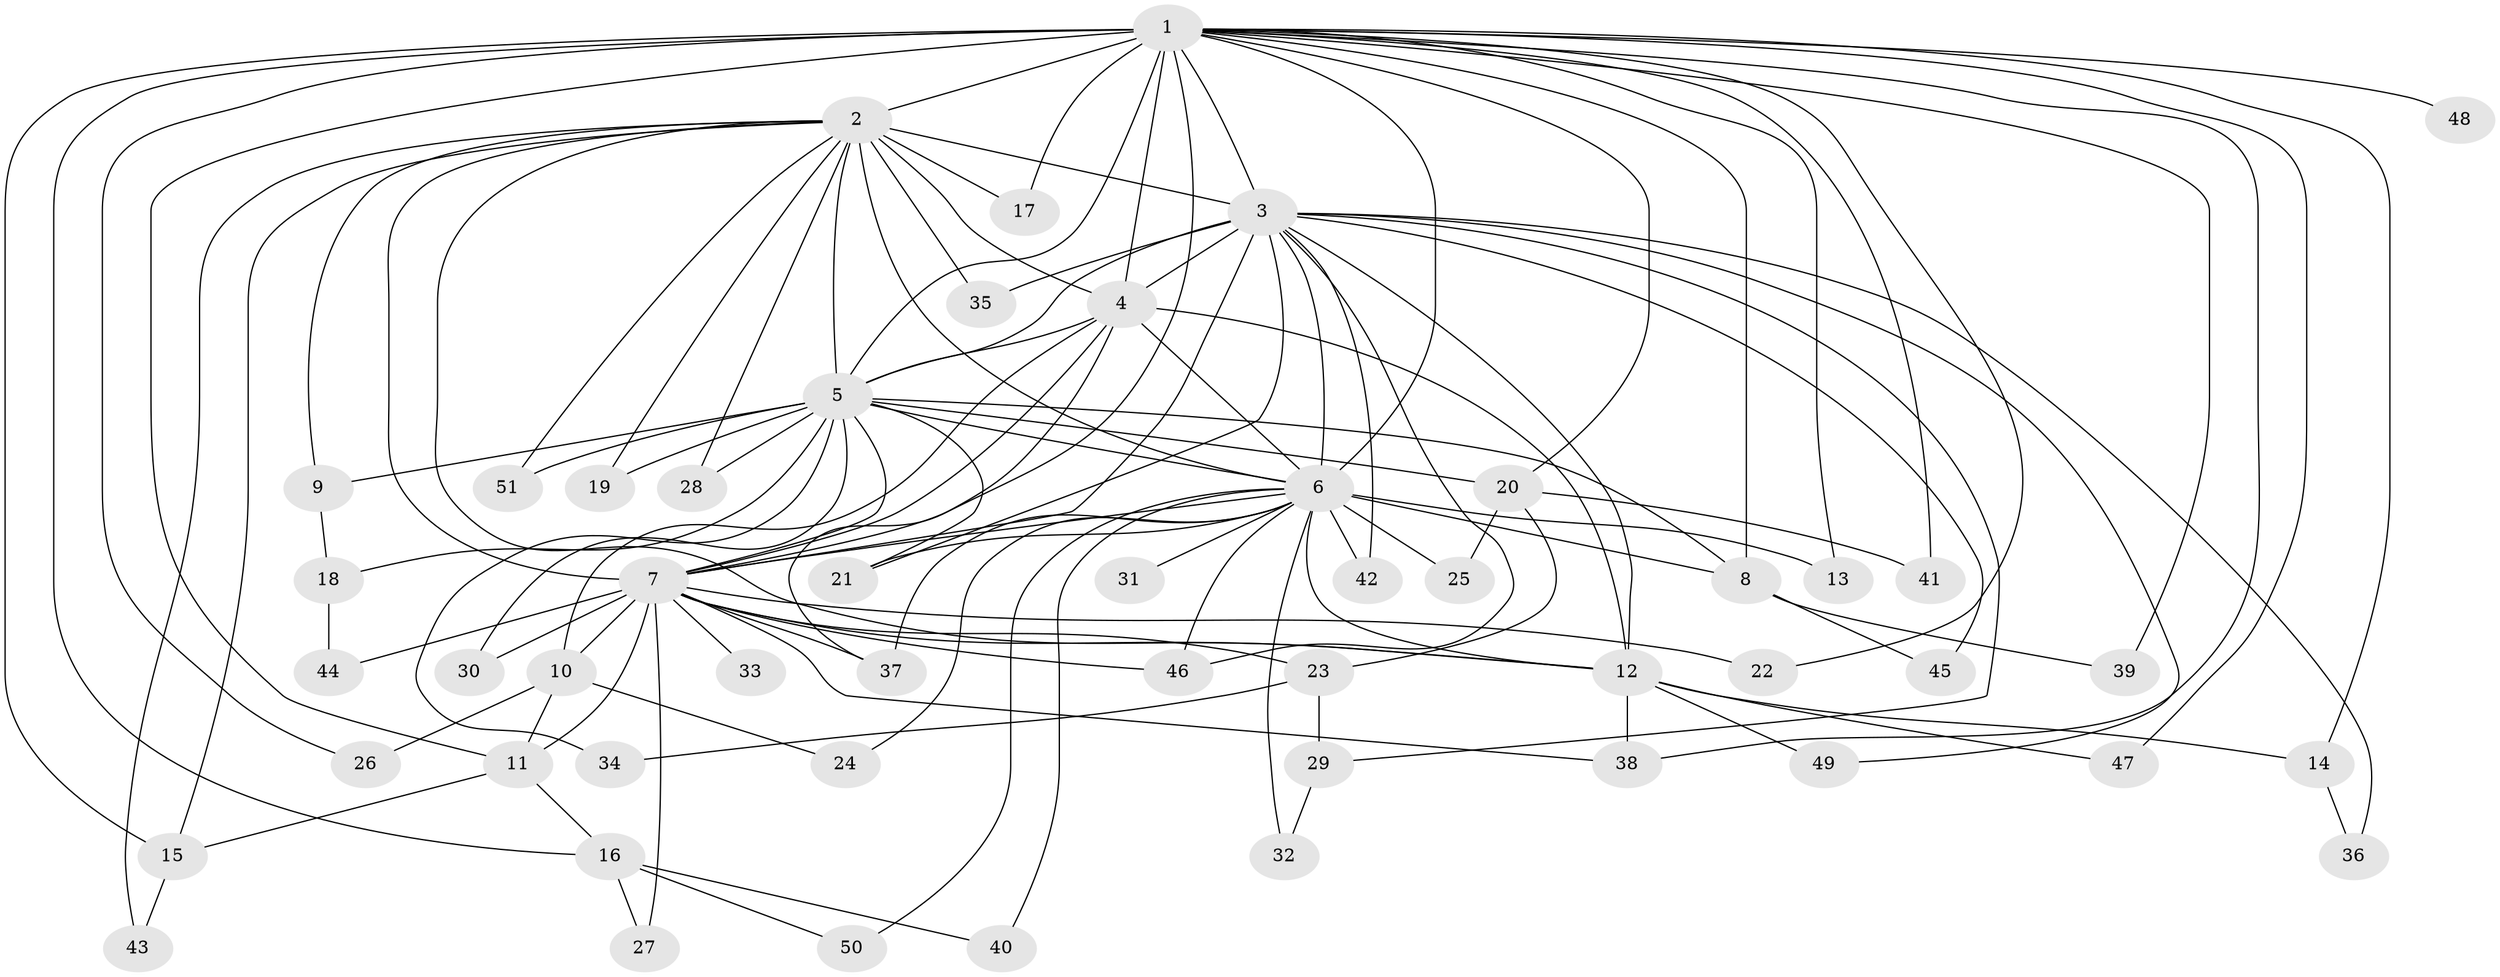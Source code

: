 // original degree distribution, {13: 0.012048192771084338, 23: 0.012048192771084338, 19: 0.03614457831325301, 15: 0.012048192771084338, 27: 0.012048192771084338, 25: 0.012048192771084338, 20: 0.012048192771084338, 14: 0.012048192771084338, 2: 0.5662650602409639, 3: 0.20481927710843373, 6: 0.024096385542168676, 5: 0.03614457831325301, 4: 0.04819277108433735}
// Generated by graph-tools (version 1.1) at 2025/49/03/04/25 22:49:52]
// undirected, 51 vertices, 116 edges
graph export_dot {
  node [color=gray90,style=filled];
  1;
  2;
  3;
  4;
  5;
  6;
  7;
  8;
  9;
  10;
  11;
  12;
  13;
  14;
  15;
  16;
  17;
  18;
  19;
  20;
  21;
  22;
  23;
  24;
  25;
  26;
  27;
  28;
  29;
  30;
  31;
  32;
  33;
  34;
  35;
  36;
  37;
  38;
  39;
  40;
  41;
  42;
  43;
  44;
  45;
  46;
  47;
  48;
  49;
  50;
  51;
  1 -- 2 [weight=7.0];
  1 -- 3 [weight=3.0];
  1 -- 4 [weight=2.0];
  1 -- 5 [weight=4.0];
  1 -- 6 [weight=4.0];
  1 -- 7 [weight=2.0];
  1 -- 8 [weight=1.0];
  1 -- 11 [weight=2.0];
  1 -- 13 [weight=1.0];
  1 -- 14 [weight=1.0];
  1 -- 15 [weight=2.0];
  1 -- 16 [weight=1.0];
  1 -- 17 [weight=1.0];
  1 -- 20 [weight=1.0];
  1 -- 22 [weight=1.0];
  1 -- 26 [weight=1.0];
  1 -- 38 [weight=1.0];
  1 -- 39 [weight=1.0];
  1 -- 41 [weight=1.0];
  1 -- 47 [weight=1.0];
  1 -- 48 [weight=2.0];
  2 -- 3 [weight=2.0];
  2 -- 4 [weight=2.0];
  2 -- 5 [weight=4.0];
  2 -- 6 [weight=3.0];
  2 -- 7 [weight=2.0];
  2 -- 9 [weight=1.0];
  2 -- 12 [weight=1.0];
  2 -- 15 [weight=1.0];
  2 -- 17 [weight=1.0];
  2 -- 19 [weight=1.0];
  2 -- 28 [weight=1.0];
  2 -- 35 [weight=1.0];
  2 -- 43 [weight=1.0];
  2 -- 51 [weight=1.0];
  3 -- 4 [weight=1.0];
  3 -- 5 [weight=3.0];
  3 -- 6 [weight=1.0];
  3 -- 7 [weight=1.0];
  3 -- 12 [weight=1.0];
  3 -- 21 [weight=1.0];
  3 -- 29 [weight=1.0];
  3 -- 35 [weight=1.0];
  3 -- 36 [weight=1.0];
  3 -- 42 [weight=1.0];
  3 -- 45 [weight=1.0];
  3 -- 46 [weight=1.0];
  3 -- 49 [weight=1.0];
  4 -- 5 [weight=3.0];
  4 -- 6 [weight=1.0];
  4 -- 7 [weight=2.0];
  4 -- 10 [weight=1.0];
  4 -- 12 [weight=7.0];
  4 -- 37 [weight=1.0];
  5 -- 6 [weight=2.0];
  5 -- 7 [weight=3.0];
  5 -- 8 [weight=2.0];
  5 -- 9 [weight=1.0];
  5 -- 18 [weight=1.0];
  5 -- 19 [weight=1.0];
  5 -- 20 [weight=1.0];
  5 -- 21 [weight=1.0];
  5 -- 28 [weight=1.0];
  5 -- 30 [weight=2.0];
  5 -- 34 [weight=1.0];
  5 -- 51 [weight=1.0];
  6 -- 7 [weight=1.0];
  6 -- 8 [weight=1.0];
  6 -- 12 [weight=2.0];
  6 -- 13 [weight=1.0];
  6 -- 21 [weight=1.0];
  6 -- 24 [weight=1.0];
  6 -- 25 [weight=1.0];
  6 -- 31 [weight=1.0];
  6 -- 32 [weight=1.0];
  6 -- 37 [weight=1.0];
  6 -- 40 [weight=1.0];
  6 -- 42 [weight=1.0];
  6 -- 46 [weight=1.0];
  6 -- 50 [weight=1.0];
  7 -- 10 [weight=1.0];
  7 -- 11 [weight=1.0];
  7 -- 12 [weight=1.0];
  7 -- 22 [weight=1.0];
  7 -- 23 [weight=1.0];
  7 -- 27 [weight=1.0];
  7 -- 30 [weight=1.0];
  7 -- 33 [weight=1.0];
  7 -- 37 [weight=1.0];
  7 -- 38 [weight=1.0];
  7 -- 44 [weight=1.0];
  7 -- 46 [weight=1.0];
  8 -- 39 [weight=1.0];
  8 -- 45 [weight=1.0];
  9 -- 18 [weight=1.0];
  10 -- 11 [weight=2.0];
  10 -- 24 [weight=1.0];
  10 -- 26 [weight=1.0];
  11 -- 15 [weight=1.0];
  11 -- 16 [weight=1.0];
  12 -- 14 [weight=1.0];
  12 -- 38 [weight=2.0];
  12 -- 47 [weight=1.0];
  12 -- 49 [weight=1.0];
  14 -- 36 [weight=1.0];
  15 -- 43 [weight=1.0];
  16 -- 27 [weight=1.0];
  16 -- 40 [weight=1.0];
  16 -- 50 [weight=1.0];
  18 -- 44 [weight=1.0];
  20 -- 23 [weight=1.0];
  20 -- 25 [weight=1.0];
  20 -- 41 [weight=1.0];
  23 -- 29 [weight=1.0];
  23 -- 34 [weight=1.0];
  29 -- 32 [weight=1.0];
}
